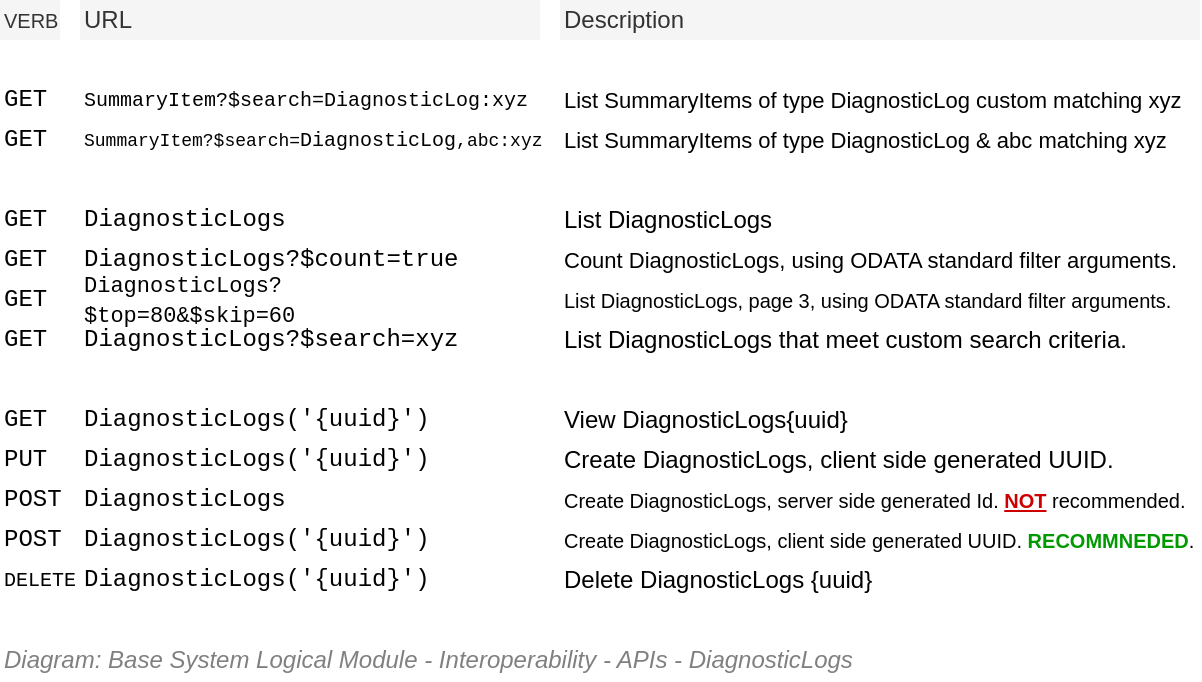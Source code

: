 <mxfile compressed="false" version="18.0.8" type="google">
  <diagram name="Integration/System Logical Module/API/Resource URLs/Diagnostics" id="eh07jD_2CQalCJZzbypz">
    <mxGraphModel grid="1" page="1" gridSize="10" guides="1" tooltips="1" connect="1" arrows="1" fold="1" pageScale="1" pageWidth="850" pageHeight="1100" math="0" shadow="0">
      <root>
        <mxCell id="BTxX02UqWFgOPbwKcYyu-0" />
        <mxCell id="BTxX02UqWFgOPbwKcYyu-1" value="Diagram" parent="BTxX02UqWFgOPbwKcYyu-0" />
        <mxCell id="BTxX02UqWFgOPbwKcYyu-2" value="List DiagnosticLogs" style="text;html=1;strokeColor=none;fillColor=none;align=left;verticalAlign=middle;whiteSpace=wrap;rounded=0;dashed=1;fontFamily=Helvetica;fontSize=12;" vertex="1" parent="BTxX02UqWFgOPbwKcYyu-1">
          <mxGeometry x="400" y="300" width="320" height="20" as="geometry" />
        </mxCell>
        <mxCell id="BTxX02UqWFgOPbwKcYyu-3" value="DiagnosticLogs" style="text;html=1;strokeColor=none;fillColor=none;align=left;verticalAlign=middle;whiteSpace=wrap;rounded=0;dashed=1;fontSize=12;fontFamily=Courier New;" vertex="1" parent="BTxX02UqWFgOPbwKcYyu-1">
          <mxGeometry x="160" y="300" width="200" height="20" as="geometry" />
        </mxCell>
        <mxCell id="BTxX02UqWFgOPbwKcYyu-4" value="DiagnosticLogs(&#39;{uuid}&#39;)" style="text;html=1;strokeColor=none;fillColor=none;align=left;verticalAlign=middle;whiteSpace=wrap;rounded=0;dashed=1;fontSize=12;fontFamily=Courier New;" vertex="1" parent="BTxX02UqWFgOPbwKcYyu-1">
          <mxGeometry x="160" y="400" width="200" height="20" as="geometry" />
        </mxCell>
        <mxCell id="BTxX02UqWFgOPbwKcYyu-5" value="View DiagnosticLogs{uuid}" style="text;html=1;strokeColor=none;fillColor=none;align=left;verticalAlign=middle;whiteSpace=wrap;rounded=0;dashed=1;fontFamily=Helvetica;fontSize=12;" vertex="1" parent="BTxX02UqWFgOPbwKcYyu-1">
          <mxGeometry x="400" y="400" width="320" height="20" as="geometry" />
        </mxCell>
        <mxCell id="BTxX02UqWFgOPbwKcYyu-6" value="GET" style="text;html=1;strokeColor=none;fillColor=none;align=left;verticalAlign=middle;whiteSpace=wrap;rounded=0;dashed=1;fontSize=12;fontFamily=Courier New;" vertex="1" parent="BTxX02UqWFgOPbwKcYyu-1">
          <mxGeometry x="120" y="300" width="40" height="20" as="geometry" />
        </mxCell>
        <mxCell id="BTxX02UqWFgOPbwKcYyu-7" value="GET" style="text;html=1;strokeColor=none;fillColor=none;align=left;verticalAlign=middle;whiteSpace=wrap;rounded=0;dashed=1;fontSize=12;fontFamily=Courier New;" vertex="1" parent="BTxX02UqWFgOPbwKcYyu-1">
          <mxGeometry x="120" y="400" width="40" height="20" as="geometry" />
        </mxCell>
        <mxCell id="BTxX02UqWFgOPbwKcYyu-8" value="POST" style="text;html=1;strokeColor=none;fillColor=none;align=left;verticalAlign=middle;whiteSpace=wrap;rounded=0;dashed=1;fontSize=12;fontFamily=Courier New;" vertex="1" parent="BTxX02UqWFgOPbwKcYyu-1">
          <mxGeometry x="120" y="440" width="40" height="20" as="geometry" />
        </mxCell>
        <mxCell id="BTxX02UqWFgOPbwKcYyu-9" value="DiagnosticLogs" style="text;html=1;strokeColor=none;fillColor=none;align=left;verticalAlign=middle;whiteSpace=wrap;rounded=0;dashed=1;fontSize=12;fontFamily=Courier New;" vertex="1" parent="BTxX02UqWFgOPbwKcYyu-1">
          <mxGeometry x="160" y="440" width="200" height="20" as="geometry" />
        </mxCell>
        <mxCell id="BTxX02UqWFgOPbwKcYyu-10" value="POST" style="text;html=1;strokeColor=none;fillColor=none;align=left;verticalAlign=middle;whiteSpace=wrap;rounded=0;dashed=1;fontSize=12;fontFamily=Courier New;" vertex="1" parent="BTxX02UqWFgOPbwKcYyu-1">
          <mxGeometry x="120" y="460" width="40" height="20" as="geometry" />
        </mxCell>
        <mxCell id="BTxX02UqWFgOPbwKcYyu-11" value="DiagnosticLogs(&#39;{uuid}&#39;)" style="text;html=1;strokeColor=none;fillColor=none;align=left;verticalAlign=middle;whiteSpace=wrap;rounded=0;dashed=1;fontSize=12;fontFamily=Courier New;" vertex="1" parent="BTxX02UqWFgOPbwKcYyu-1">
          <mxGeometry x="160" y="460" width="200" height="20" as="geometry" />
        </mxCell>
        <mxCell id="BTxX02UqWFgOPbwKcYyu-12" value="&lt;font style=&quot;font-size: 10px&quot;&gt;Create&amp;nbsp;&lt;span&gt;DiagnosticLogs&lt;/span&gt;, server side generated Id. &lt;b&gt;&lt;font color=&quot;#cc0000&quot; style=&quot;font-size: 10px&quot;&gt;&lt;u&gt;NOT&lt;/u&gt;&lt;/font&gt; &lt;/b&gt;recommended.&lt;/font&gt;" style="text;html=1;strokeColor=none;fillColor=none;align=left;verticalAlign=middle;whiteSpace=wrap;rounded=0;dashed=1;fontFamily=Helvetica;fontSize=12;" vertex="1" parent="BTxX02UqWFgOPbwKcYyu-1">
          <mxGeometry x="400" y="440" width="320" height="20" as="geometry" />
        </mxCell>
        <mxCell id="BTxX02UqWFgOPbwKcYyu-13" value="&lt;font style=&quot;font-size: 10px;&quot;&gt;Create&amp;nbsp;&lt;span style=&quot;font-size: 10px;&quot;&gt;DiagnosticLogs&lt;/span&gt;, client side generated UUID. &lt;b style=&quot;font-size: 10px;&quot;&gt;&lt;font color=&quot;#009900&quot; style=&quot;font-size: 10px;&quot;&gt;RECOMMNEDED&lt;/font&gt;&lt;/b&gt;.&lt;/font&gt;" style="text;html=1;strokeColor=none;fillColor=none;align=left;verticalAlign=middle;whiteSpace=wrap;rounded=0;dashed=1;fontFamily=Helvetica;fontSize=10;" vertex="1" parent="BTxX02UqWFgOPbwKcYyu-1">
          <mxGeometry x="400" y="460" width="320" height="20" as="geometry" />
        </mxCell>
        <mxCell id="BTxX02UqWFgOPbwKcYyu-14" value="PUT" style="text;html=1;strokeColor=none;fillColor=none;align=left;verticalAlign=middle;whiteSpace=wrap;rounded=0;dashed=1;fontSize=12;fontFamily=Courier New;" vertex="1" parent="BTxX02UqWFgOPbwKcYyu-1">
          <mxGeometry x="120" y="420" width="40" height="20" as="geometry" />
        </mxCell>
        <mxCell id="BTxX02UqWFgOPbwKcYyu-15" value="DiagnosticLogs(&#39;{uuid}&#39;)" style="text;html=1;strokeColor=none;fillColor=none;align=left;verticalAlign=middle;whiteSpace=wrap;rounded=0;dashed=1;fontSize=12;fontFamily=Courier New;" vertex="1" parent="BTxX02UqWFgOPbwKcYyu-1">
          <mxGeometry x="160" y="420" width="200" height="20" as="geometry" />
        </mxCell>
        <mxCell id="BTxX02UqWFgOPbwKcYyu-16" value="Create DiagnosticLogs, client side generated UUID." style="text;html=1;strokeColor=none;fillColor=none;align=left;verticalAlign=middle;whiteSpace=wrap;rounded=0;dashed=1;fontFamily=Helvetica;fontSize=12;" vertex="1" parent="BTxX02UqWFgOPbwKcYyu-1">
          <mxGeometry x="400" y="420" width="320" height="20" as="geometry" />
        </mxCell>
        <mxCell id="BTxX02UqWFgOPbwKcYyu-17" value="DELETE" style="text;html=1;strokeColor=none;fillColor=none;align=left;verticalAlign=middle;whiteSpace=wrap;rounded=0;dashed=1;fontSize=10;fontFamily=Courier New;" vertex="1" parent="BTxX02UqWFgOPbwKcYyu-1">
          <mxGeometry x="120" y="480" width="40" height="20" as="geometry" />
        </mxCell>
        <mxCell id="BTxX02UqWFgOPbwKcYyu-18" value="DiagnosticLogs(&#39;{uuid}&#39;)" style="text;html=1;strokeColor=none;fillColor=none;align=left;verticalAlign=middle;whiteSpace=wrap;rounded=0;dashed=1;fontSize=12;fontFamily=Courier New;" vertex="1" parent="BTxX02UqWFgOPbwKcYyu-1">
          <mxGeometry x="160" y="480" width="200" height="20" as="geometry" />
        </mxCell>
        <mxCell id="BTxX02UqWFgOPbwKcYyu-19" value="Delete DiagnosticLogs&amp;nbsp;{uuid}" style="text;html=1;strokeColor=none;fillColor=none;align=left;verticalAlign=middle;whiteSpace=wrap;rounded=0;dashed=1;fontFamily=Helvetica;fontSize=12;" vertex="1" parent="BTxX02UqWFgOPbwKcYyu-1">
          <mxGeometry x="400" y="480" width="320" height="20" as="geometry" />
        </mxCell>
        <mxCell id="BTxX02UqWFgOPbwKcYyu-20" value="&lt;font style=&quot;font-size: 10px;&quot;&gt;List&amp;nbsp;&lt;span style=&quot;font-size: 10px;&quot;&gt;DiagnosticLogs&lt;/span&gt;, page 3, using ODATA standard filter arguments.&lt;/font&gt;" style="text;html=1;strokeColor=none;fillColor=none;align=left;verticalAlign=middle;whiteSpace=wrap;rounded=0;dashed=1;fontFamily=Helvetica;fontSize=10;" vertex="1" parent="BTxX02UqWFgOPbwKcYyu-1">
          <mxGeometry x="400" y="340" width="320" height="20" as="geometry" />
        </mxCell>
        <mxCell id="BTxX02UqWFgOPbwKcYyu-21" value="&lt;font style=&quot;font-size: 11px&quot;&gt;&lt;span&gt;DiagnosticLogs&lt;/span&gt;?$top=80&amp;amp;$skip=60&lt;/font&gt;" style="text;html=1;strokeColor=none;fillColor=none;align=left;verticalAlign=middle;whiteSpace=wrap;rounded=0;dashed=1;fontSize=12;fontFamily=Courier New;" vertex="1" parent="BTxX02UqWFgOPbwKcYyu-1">
          <mxGeometry x="160" y="340" width="200" height="20" as="geometry" />
        </mxCell>
        <mxCell id="BTxX02UqWFgOPbwKcYyu-22" value="GET" style="text;html=1;strokeColor=none;fillColor=none;align=left;verticalAlign=middle;whiteSpace=wrap;rounded=0;dashed=1;fontSize=12;fontFamily=Courier New;" vertex="1" parent="BTxX02UqWFgOPbwKcYyu-1">
          <mxGeometry x="120" y="340" width="40" height="20" as="geometry" />
        </mxCell>
        <mxCell id="BTxX02UqWFgOPbwKcYyu-23" value="Count DiagnosticLogs, using ODATA standard filter arguments." style="text;html=1;strokeColor=none;fillColor=none;align=left;verticalAlign=middle;whiteSpace=wrap;rounded=0;dashed=1;fontFamily=Helvetica;fontSize=11;" vertex="1" parent="BTxX02UqWFgOPbwKcYyu-1">
          <mxGeometry x="400" y="320" width="320" height="20" as="geometry" />
        </mxCell>
        <mxCell id="BTxX02UqWFgOPbwKcYyu-24" value="DiagnosticLogs?$count=true" style="text;html=1;strokeColor=none;fillColor=none;align=left;verticalAlign=middle;whiteSpace=wrap;rounded=0;dashed=1;fontSize=12;fontFamily=Courier New;" vertex="1" parent="BTxX02UqWFgOPbwKcYyu-1">
          <mxGeometry x="160" y="320" width="200" height="20" as="geometry" />
        </mxCell>
        <mxCell id="BTxX02UqWFgOPbwKcYyu-25" value="GET" style="text;html=1;strokeColor=none;fillColor=none;align=left;verticalAlign=middle;whiteSpace=wrap;rounded=0;dashed=1;fontSize=12;fontFamily=Courier New;" vertex="1" parent="BTxX02UqWFgOPbwKcYyu-1">
          <mxGeometry x="120" y="320" width="40" height="20" as="geometry" />
        </mxCell>
        <mxCell id="BTxX02UqWFgOPbwKcYyu-26" value="GET" style="text;html=1;strokeColor=none;fillColor=none;align=left;verticalAlign=middle;whiteSpace=wrap;rounded=0;dashed=1;fontSize=12;fontFamily=Courier New;" vertex="1" parent="BTxX02UqWFgOPbwKcYyu-1">
          <mxGeometry x="120" y="360" width="40" height="20" as="geometry" />
        </mxCell>
        <mxCell id="BTxX02UqWFgOPbwKcYyu-27" value="DiagnosticLogs?$search=xyz" style="text;html=1;strokeColor=none;fillColor=none;align=left;verticalAlign=middle;whiteSpace=wrap;rounded=0;dashed=1;fontSize=12;fontFamily=Courier New;" vertex="1" parent="BTxX02UqWFgOPbwKcYyu-1">
          <mxGeometry x="160" y="360" width="200" height="20" as="geometry" />
        </mxCell>
        <mxCell id="BTxX02UqWFgOPbwKcYyu-28" value="List DiagnosticLogs&amp;nbsp;that meet custom search criteria." style="text;html=1;strokeColor=none;fillColor=none;align=left;verticalAlign=middle;whiteSpace=wrap;rounded=0;dashed=1;fontFamily=Helvetica;fontSize=12;" vertex="1" parent="BTxX02UqWFgOPbwKcYyu-1">
          <mxGeometry x="400" y="360" width="320" height="20" as="geometry" />
        </mxCell>
        <mxCell id="BTxX02UqWFgOPbwKcYyu-29" value="Description" style="text;html=1;strokeColor=none;fillColor=#f5f5f5;align=left;verticalAlign=middle;whiteSpace=wrap;rounded=0;fontSize=12;fontFamily=Helvetica;fontColor=#333333;fontStyle=0" vertex="1" parent="BTxX02UqWFgOPbwKcYyu-1">
          <mxGeometry x="400" y="200" width="320" height="20" as="geometry" />
        </mxCell>
        <mxCell id="BTxX02UqWFgOPbwKcYyu-30" value="URL" style="text;html=1;strokeColor=none;fillColor=#f5f5f5;align=left;verticalAlign=middle;whiteSpace=wrap;rounded=0;fontSize=12;fontFamily=Helvetica;fontColor=#333333;fontStyle=0" vertex="1" parent="BTxX02UqWFgOPbwKcYyu-1">
          <mxGeometry x="160" y="200" width="230" height="20" as="geometry" />
        </mxCell>
        <mxCell id="BTxX02UqWFgOPbwKcYyu-31" value="&lt;font style=&quot;font-size: 10px;&quot;&gt;VERB&lt;/font&gt;" style="text;html=1;strokeColor=none;fillColor=#f5f5f5;align=left;verticalAlign=middle;whiteSpace=wrap;rounded=0;fontSize=10;fontFamily=Helvetica;fontColor=#333333;fontStyle=0" vertex="1" parent="BTxX02UqWFgOPbwKcYyu-1">
          <mxGeometry x="120" y="200" width="30" height="20" as="geometry" />
        </mxCell>
        <mxCell id="BTxX02UqWFgOPbwKcYyu-32" value="&lt;font style=&quot;font-size: 9px&quot;&gt;SummaryItem?$search=&lt;span style=&quot;font-size: 10px&quot;&gt;DiagnosticLog&lt;/span&gt;,abc:xyz&lt;/font&gt;" style="text;html=1;strokeColor=none;fillColor=none;align=left;verticalAlign=middle;whiteSpace=wrap;rounded=0;dashed=1;fontSize=9;fontFamily=Courier New;" vertex="1" parent="BTxX02UqWFgOPbwKcYyu-1">
          <mxGeometry x="160" y="260" width="250" height="20" as="geometry" />
        </mxCell>
        <mxCell id="BTxX02UqWFgOPbwKcYyu-33" value="GET" style="text;html=1;strokeColor=none;fillColor=none;align=left;verticalAlign=middle;whiteSpace=wrap;rounded=0;dashed=1;fontSize=12;fontFamily=Courier New;" vertex="1" parent="BTxX02UqWFgOPbwKcYyu-1">
          <mxGeometry x="120" y="260" width="40" height="20" as="geometry" />
        </mxCell>
        <mxCell id="BTxX02UqWFgOPbwKcYyu-34" value="&lt;font style=&quot;font-size: 10px&quot;&gt;SummaryItem?$search=DiagnosticLog:xyz&lt;/font&gt;" style="text;html=1;strokeColor=none;fillColor=none;align=left;verticalAlign=middle;whiteSpace=wrap;rounded=0;dashed=1;fontSize=10;fontFamily=Courier New;" vertex="1" parent="BTxX02UqWFgOPbwKcYyu-1">
          <mxGeometry x="160" y="240" width="240" height="20" as="geometry" />
        </mxCell>
        <mxCell id="BTxX02UqWFgOPbwKcYyu-35" value="GET" style="text;html=1;strokeColor=none;fillColor=none;align=left;verticalAlign=middle;whiteSpace=wrap;rounded=0;dashed=1;fontSize=12;fontFamily=Courier New;" vertex="1" parent="BTxX02UqWFgOPbwKcYyu-1">
          <mxGeometry x="120" y="240" width="40" height="20" as="geometry" />
        </mxCell>
        <mxCell id="BTxX02UqWFgOPbwKcYyu-36" value="&lt;font style=&quot;font-size: 11px&quot;&gt;List SummaryItems of type DiagnosticLog custom matching xyz&lt;/font&gt;" style="text;html=1;strokeColor=none;fillColor=none;align=left;verticalAlign=middle;whiteSpace=wrap;rounded=0;dashed=1;fontFamily=Helvetica;fontSize=12;" vertex="1" parent="BTxX02UqWFgOPbwKcYyu-1">
          <mxGeometry x="400" y="240" width="320" height="20" as="geometry" />
        </mxCell>
        <mxCell id="BTxX02UqWFgOPbwKcYyu-37" value="&lt;font style=&quot;font-size: 11px&quot;&gt;List SummaryItems&amp;nbsp;of type DiagnosticLog&amp;nbsp;&amp;amp; abc matching xyz&lt;/font&gt;" style="text;html=1;strokeColor=none;fillColor=none;align=left;verticalAlign=middle;whiteSpace=wrap;rounded=0;dashed=1;fontFamily=Helvetica;fontSize=12;" vertex="1" parent="BTxX02UqWFgOPbwKcYyu-1">
          <mxGeometry x="400" y="260" width="320" height="20" as="geometry" />
        </mxCell>
        <mxCell id="BTxX02UqWFgOPbwKcYyu-38" value="Context/Legend" parent="BTxX02UqWFgOPbwKcYyu-0" />
        <mxCell id="BTxX02UqWFgOPbwKcYyu-39" value="Title/Diagram" parent="BTxX02UqWFgOPbwKcYyu-0" />
        <mxCell id="BTxX02UqWFgOPbwKcYyu-40" value="&lt;font style=&quot;font-size: 12px ; font-weight: normal&quot;&gt;&lt;i&gt;Diagram: Base&amp;nbsp;&lt;/i&gt;&lt;i&gt;System&amp;nbsp;&lt;/i&gt;&lt;i&gt;Logical Module - Interoperability - APIs - DiagnosticLogs&lt;/i&gt;&lt;/font&gt;" style="text;strokeColor=none;fillColor=none;html=1;fontSize=12;fontStyle=1;verticalAlign=middle;align=left;shadow=0;glass=0;comic=0;opacity=30;fontColor=#808080;" vertex="1" parent="BTxX02UqWFgOPbwKcYyu-39">
          <mxGeometry x="120" y="520" width="520" height="20" as="geometry" />
        </mxCell>
        <mxCell id="BTxX02UqWFgOPbwKcYyu-41" value="Title/Page" visible="0" parent="BTxX02UqWFgOPbwKcYyu-0" />
        <mxCell id="BTxX02UqWFgOPbwKcYyu-42" value="" style="group;fontSize=12;" vertex="1" connectable="0" parent="BTxX02UqWFgOPbwKcYyu-41">
          <mxGeometry x="120" y="120" width="600" height="45" as="geometry" />
        </mxCell>
        <mxCell id="BTxX02UqWFgOPbwKcYyu-43" value="&lt;font style=&quot;font-size: 12px&quot;&gt;Base Logical Module - Interoperability - APIs - DiagnosticLogs&lt;/font&gt;" style="text;strokeColor=none;fillColor=none;html=1;fontSize=12;fontStyle=1;verticalAlign=middle;align=left;shadow=0;glass=0;comic=0;opacity=30;fontColor=#808080;" vertex="1" parent="BTxX02UqWFgOPbwKcYyu-42">
          <mxGeometry y="20" width="600" height="20" as="geometry" />
        </mxCell>
        <mxCell id="BTxX02UqWFgOPbwKcYyu-44" value="" style="line;strokeWidth=2;html=1;shadow=0;glass=0;comic=0;fillColor=none;fontSize=10;fontColor=#CCCCCC;labelBackgroundColor=none;strokeColor=#CCCCCC;" vertex="1" parent="BTxX02UqWFgOPbwKcYyu-42">
          <mxGeometry y="35" width="600" height="10" as="geometry" />
        </mxCell>
        <mxCell id="BTxX02UqWFgOPbwKcYyu-45" value="About" parent="BTxX02UqWFgOPbwKcYyu-0" />
      </root>
    </mxGraphModel>
  </diagram>
</mxfile>
